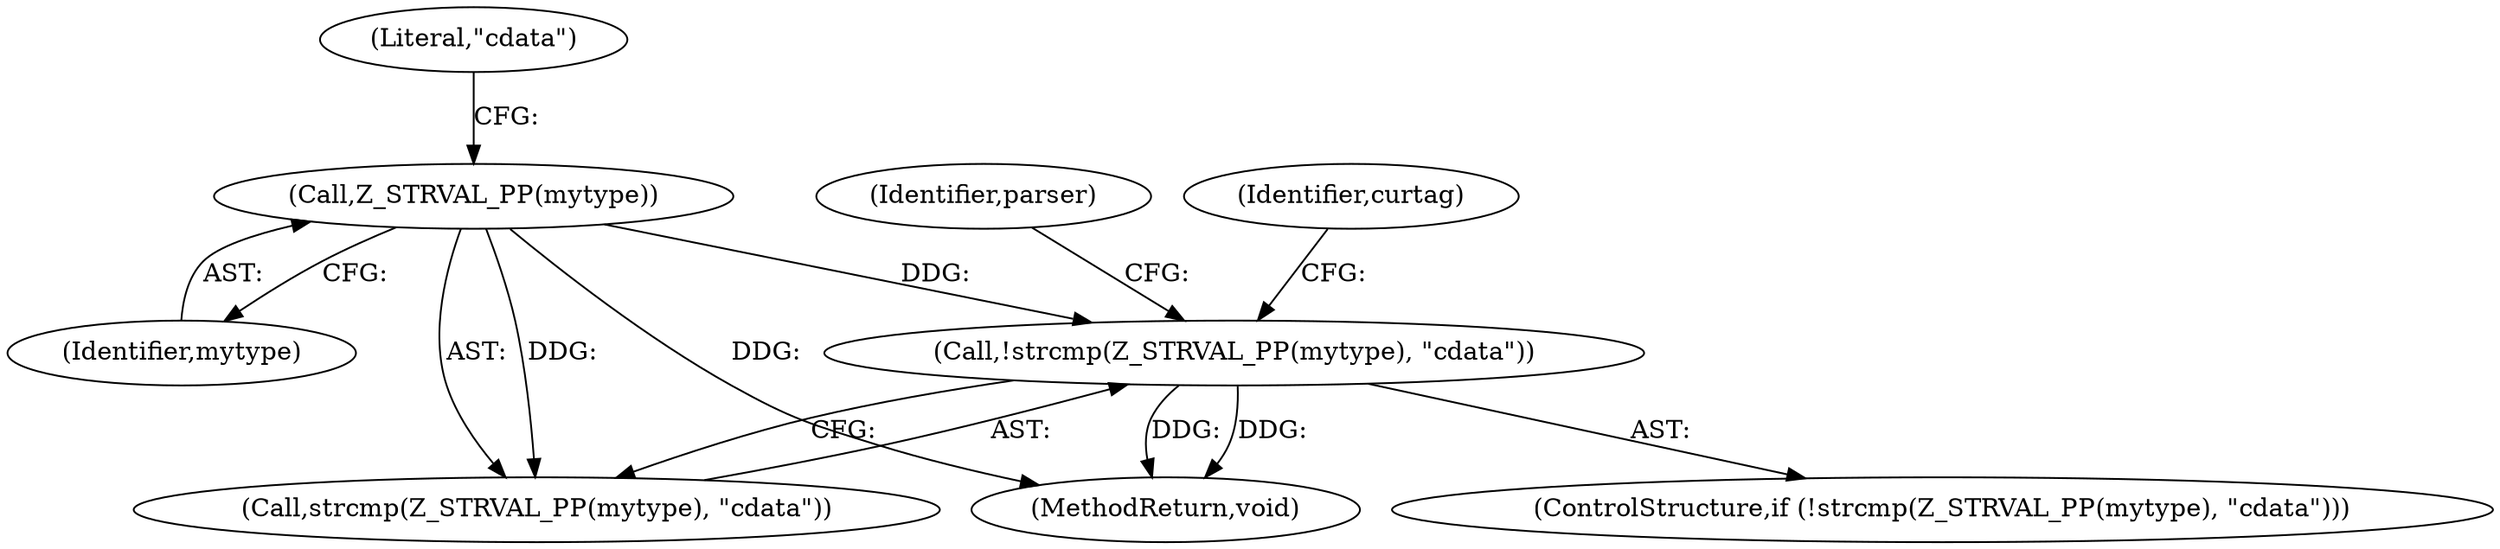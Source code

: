 digraph "0_php_dccda88f27a084bcbbb30198ace12b4e7ae961cc_4@API" {
"1000328" [label="(Call,!strcmp(Z_STRVAL_PP(mytype), \"cdata\"))"];
"1000330" [label="(Call,Z_STRVAL_PP(mytype))"];
"1000329" [label="(Call,strcmp(Z_STRVAL_PP(mytype), \"cdata\"))"];
"1000471" [label="(MethodReturn,void)"];
"1000385" [label="(Identifier,parser)"];
"1000332" [label="(Literal,\"cdata\")"];
"1000331" [label="(Identifier,mytype)"];
"1000328" [label="(Call,!strcmp(Z_STRVAL_PP(mytype), \"cdata\"))"];
"1000330" [label="(Call,Z_STRVAL_PP(mytype))"];
"1000338" [label="(Identifier,curtag)"];
"1000327" [label="(ControlStructure,if (!strcmp(Z_STRVAL_PP(mytype), \"cdata\")))"];
"1000328" -> "1000327"  [label="AST: "];
"1000328" -> "1000329"  [label="CFG: "];
"1000329" -> "1000328"  [label="AST: "];
"1000338" -> "1000328"  [label="CFG: "];
"1000385" -> "1000328"  [label="CFG: "];
"1000328" -> "1000471"  [label="DDG: "];
"1000328" -> "1000471"  [label="DDG: "];
"1000330" -> "1000328"  [label="DDG: "];
"1000330" -> "1000329"  [label="AST: "];
"1000330" -> "1000331"  [label="CFG: "];
"1000331" -> "1000330"  [label="AST: "];
"1000332" -> "1000330"  [label="CFG: "];
"1000330" -> "1000471"  [label="DDG: "];
"1000330" -> "1000329"  [label="DDG: "];
}
